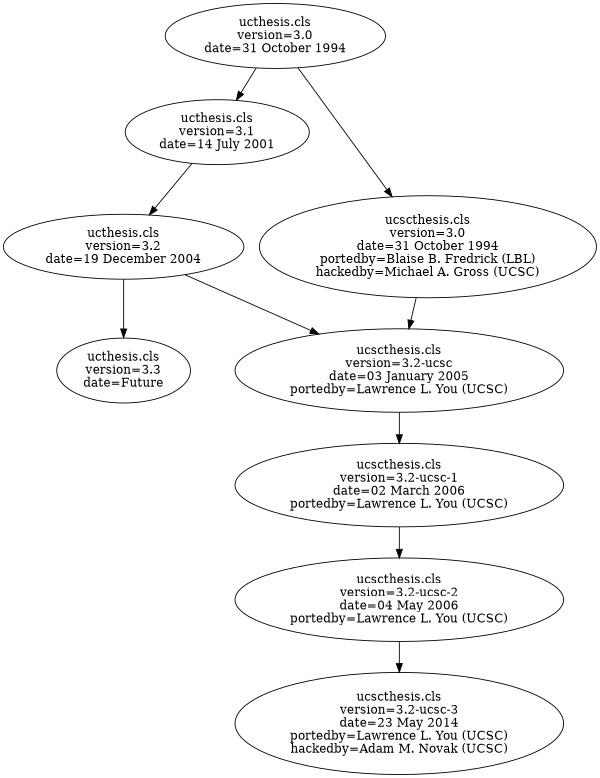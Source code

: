 // dot file for generating graphs using a tool like graphviz
//
// 2005-01-03  History of the ucscthesis.cls (3.2-ucsc)
// 2006-03-02  Fixed history, added the latest iteration (3.2-ucsc-1)
// 2006-05-04  Fixed history, added the latest iteration (3.2-ucsc-2), added page size
// 2014-05-23  Added new node for Git repo version (3.2-ucsc-3)
//

digraph "ucscthesis.cls"
	{
		size="4.0,6.0";

		// UC (Berkeley, semesters)
		ucthesis30 [label="ucthesis.cls\nversion=3.0\ndate=31 October 1994"];
		ucthesis31 [label="ucthesis.cls\nversion=3.1\ndate=14 July 2001"];
		ucthesis32 [label="ucthesis.cls\nversion=3.2\ndate=19 December 2004"];
		ucthesis33 [label="ucthesis.cls\nversion=3.3\ndate=Future"];

		// UCSC (Santa Cruz, quarters, wider margins)
		ucscthesis30 [label="ucscthesis.cls\nversion=3.0\ndate=31 October 1994\nportedby=Blaise B. Fredrick (LBL)\nhackedby=Michael A. Gross (UCSC)"];
		ucscthesis32 [label="ucscthesis.cls\nversion=3.2-ucsc\ndate=03 January 2005\nportedby=Lawrence L. You (UCSC)"];
		ucscthesis321 [label="ucscthesis.cls\nversion=3.2-ucsc-1\ndate=02 March 2006\nportedby=Lawrence L. You (UCSC)"];
		// Restored copyright notice to conform with Grad Div guidelines
		ucscthesis322 [label="ucscthesis.cls\nversion=3.2-ucsc-2\ndate=04 May 2006\nportedby=Lawrence L. You (UCSC)"];
		ucscthesis323 [label="ucscthesis.cls\nversion=3.2-ucsc-3\ndate=23 May 2014\nportedby=Lawrence L. You (UCSC)\nhackedby=Adam M. Novak (UCSC)"];

		ucthesis30 -> ucscthesis30;
		ucthesis30 -> ucthesis31;
		ucthesis31 -> ucthesis32;
		ucscthesis30 -> ucscthesis32;
		ucthesis32 -> ucscthesis32;
		ucthesis32 -> ucthesis33;
		ucscthesis32 -> ucscthesis321;
		ucscthesis321 -> ucscthesis322;
		ucscthesis322 -> ucscthesis323;
	}
